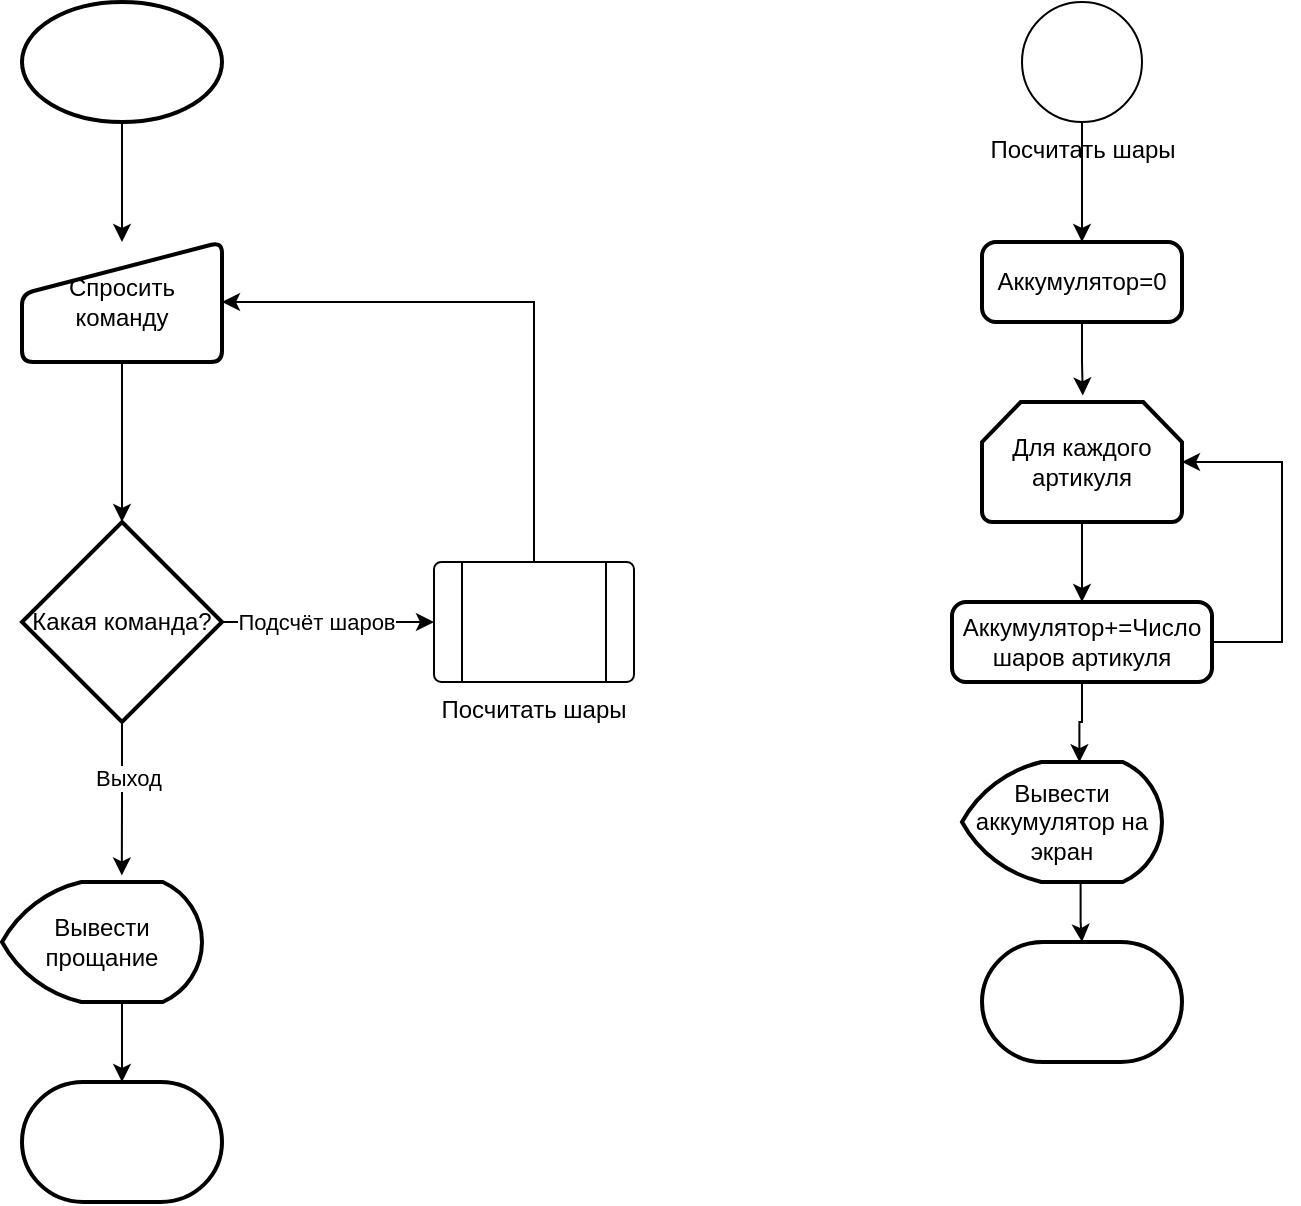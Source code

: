<mxfile version="21.6.8" type="device">
  <diagram name="Страница — 1" id="tq1C4plWnnu6qHbqkUA_">
    <mxGraphModel dx="1185" dy="653" grid="1" gridSize="10" guides="1" tooltips="1" connect="1" arrows="1" fold="1" page="1" pageScale="1" pageWidth="827" pageHeight="1169" math="0" shadow="0">
      <root>
        <mxCell id="0" />
        <mxCell id="1" parent="0" />
        <mxCell id="3SMc4AgPR56gFBLYlF9--4" style="edgeStyle=orthogonalEdgeStyle;rounded=0;orthogonalLoop=1;jettySize=auto;html=1;" edge="1" parent="1" source="3SMc4AgPR56gFBLYlF9--2" target="3SMc4AgPR56gFBLYlF9--3">
          <mxGeometry relative="1" as="geometry" />
        </mxCell>
        <mxCell id="3SMc4AgPR56gFBLYlF9--2" value="" style="strokeWidth=2;html=1;shape=mxgraph.flowchart.start_1;whiteSpace=wrap;" vertex="1" parent="1">
          <mxGeometry x="60" y="40" width="100" height="60" as="geometry" />
        </mxCell>
        <mxCell id="3SMc4AgPR56gFBLYlF9--14" style="edgeStyle=orthogonalEdgeStyle;rounded=0;orthogonalLoop=1;jettySize=auto;html=1;" edge="1" parent="1" source="3SMc4AgPR56gFBLYlF9--3" target="3SMc4AgPR56gFBLYlF9--5">
          <mxGeometry relative="1" as="geometry" />
        </mxCell>
        <mxCell id="3SMc4AgPR56gFBLYlF9--3" value="Спросить команду" style="html=1;strokeWidth=2;shape=manualInput;whiteSpace=wrap;rounded=1;size=26;arcSize=11;" vertex="1" parent="1">
          <mxGeometry x="60" y="160" width="100" height="60" as="geometry" />
        </mxCell>
        <mxCell id="3SMc4AgPR56gFBLYlF9--18" style="edgeStyle=orthogonalEdgeStyle;rounded=0;orthogonalLoop=1;jettySize=auto;html=1;entryX=0.599;entryY=-0.055;entryDx=0;entryDy=0;entryPerimeter=0;" edge="1" parent="1" source="3SMc4AgPR56gFBLYlF9--5" target="3SMc4AgPR56gFBLYlF9--41">
          <mxGeometry relative="1" as="geometry">
            <mxPoint x="110" y="480" as="targetPoint" />
          </mxGeometry>
        </mxCell>
        <mxCell id="3SMc4AgPR56gFBLYlF9--20" value="Выход" style="edgeLabel;html=1;align=center;verticalAlign=middle;resizable=0;points=[];" vertex="1" connectable="0" parent="3SMc4AgPR56gFBLYlF9--18">
          <mxGeometry x="-0.282" y="3" relative="1" as="geometry">
            <mxPoint as="offset" />
          </mxGeometry>
        </mxCell>
        <mxCell id="3SMc4AgPR56gFBLYlF9--23" style="edgeStyle=orthogonalEdgeStyle;rounded=0;orthogonalLoop=1;jettySize=auto;html=1;entryX=0;entryY=0.5;entryDx=0;entryDy=0;" edge="1" parent="1" source="3SMc4AgPR56gFBLYlF9--5" target="3SMc4AgPR56gFBLYlF9--21">
          <mxGeometry relative="1" as="geometry" />
        </mxCell>
        <mxCell id="3SMc4AgPR56gFBLYlF9--26" value="Подсчёт шаров" style="edgeLabel;html=1;align=center;verticalAlign=middle;resizable=0;points=[];" vertex="1" connectable="0" parent="3SMc4AgPR56gFBLYlF9--23">
          <mxGeometry x="-0.372" y="-1" relative="1" as="geometry">
            <mxPoint x="13" y="-1" as="offset" />
          </mxGeometry>
        </mxCell>
        <mxCell id="3SMc4AgPR56gFBLYlF9--5" value="Какая команда?" style="strokeWidth=2;html=1;shape=mxgraph.flowchart.decision;whiteSpace=wrap;" vertex="1" parent="1">
          <mxGeometry x="60" y="300" width="100" height="100" as="geometry" />
        </mxCell>
        <mxCell id="3SMc4AgPR56gFBLYlF9--10" value="" style="strokeWidth=2;html=1;shape=mxgraph.flowchart.terminator;whiteSpace=wrap;" vertex="1" parent="1">
          <mxGeometry x="60" y="580" width="100" height="60" as="geometry" />
        </mxCell>
        <mxCell id="3SMc4AgPR56gFBLYlF9--19" style="edgeStyle=orthogonalEdgeStyle;rounded=0;orthogonalLoop=1;jettySize=auto;html=1;entryX=0.5;entryY=0;entryDx=0;entryDy=0;entryPerimeter=0;exitX=0.61;exitY=1.002;exitDx=0;exitDy=0;exitPerimeter=0;" edge="1" parent="1" source="3SMc4AgPR56gFBLYlF9--41" target="3SMc4AgPR56gFBLYlF9--10">
          <mxGeometry relative="1" as="geometry">
            <mxPoint x="110" y="535" as="sourcePoint" />
          </mxGeometry>
        </mxCell>
        <mxCell id="3SMc4AgPR56gFBLYlF9--27" style="edgeStyle=orthogonalEdgeStyle;rounded=0;orthogonalLoop=1;jettySize=auto;html=1;entryX=1;entryY=0.5;entryDx=0;entryDy=0;" edge="1" parent="1" source="3SMc4AgPR56gFBLYlF9--21" target="3SMc4AgPR56gFBLYlF9--3">
          <mxGeometry relative="1" as="geometry">
            <Array as="points">
              <mxPoint x="316" y="190" />
            </Array>
          </mxGeometry>
        </mxCell>
        <mxCell id="3SMc4AgPR56gFBLYlF9--21" value="Посчитать шары" style="verticalLabelPosition=bottom;verticalAlign=top;html=1;shape=process;whiteSpace=wrap;rounded=1;size=0.14;arcSize=6;" vertex="1" parent="1">
          <mxGeometry x="266" y="320" width="100" height="60" as="geometry" />
        </mxCell>
        <mxCell id="3SMc4AgPR56gFBLYlF9--30" style="edgeStyle=orthogonalEdgeStyle;rounded=0;orthogonalLoop=1;jettySize=auto;html=1;" edge="1" parent="1" source="3SMc4AgPR56gFBLYlF9--28" target="3SMc4AgPR56gFBLYlF9--29">
          <mxGeometry relative="1" as="geometry" />
        </mxCell>
        <mxCell id="3SMc4AgPR56gFBLYlF9--28" value="Посчитать шары" style="verticalLabelPosition=bottom;verticalAlign=top;html=1;shape=mxgraph.flowchart.on-page_reference;" vertex="1" parent="1">
          <mxGeometry x="560" y="40" width="60" height="60" as="geometry" />
        </mxCell>
        <mxCell id="3SMc4AgPR56gFBLYlF9--32" style="edgeStyle=orthogonalEdgeStyle;rounded=0;orthogonalLoop=1;jettySize=auto;html=1;entryX=0.504;entryY=-0.055;entryDx=0;entryDy=0;entryPerimeter=0;" edge="1" parent="1" source="3SMc4AgPR56gFBLYlF9--29" target="3SMc4AgPR56gFBLYlF9--31">
          <mxGeometry relative="1" as="geometry" />
        </mxCell>
        <mxCell id="3SMc4AgPR56gFBLYlF9--29" value="Аккумулятор=0" style="rounded=1;whiteSpace=wrap;html=1;absoluteArcSize=1;arcSize=14;strokeWidth=2;" vertex="1" parent="1">
          <mxGeometry x="540" y="160" width="100" height="40" as="geometry" />
        </mxCell>
        <mxCell id="3SMc4AgPR56gFBLYlF9--34" style="edgeStyle=orthogonalEdgeStyle;rounded=0;orthogonalLoop=1;jettySize=auto;html=1;entryX=0.5;entryY=0;entryDx=0;entryDy=0;" edge="1" parent="1" source="3SMc4AgPR56gFBLYlF9--31" target="3SMc4AgPR56gFBLYlF9--33">
          <mxGeometry relative="1" as="geometry" />
        </mxCell>
        <mxCell id="3SMc4AgPR56gFBLYlF9--31" value="Для каждого артикуля" style="strokeWidth=2;html=1;shape=mxgraph.flowchart.loop_limit;whiteSpace=wrap;" vertex="1" parent="1">
          <mxGeometry x="540" y="240" width="100" height="60" as="geometry" />
        </mxCell>
        <mxCell id="3SMc4AgPR56gFBLYlF9--36" style="edgeStyle=orthogonalEdgeStyle;rounded=0;orthogonalLoop=1;jettySize=auto;html=1;entryX=1;entryY=0.5;entryDx=0;entryDy=0;entryPerimeter=0;" edge="1" parent="1" source="3SMc4AgPR56gFBLYlF9--33" target="3SMc4AgPR56gFBLYlF9--31">
          <mxGeometry relative="1" as="geometry">
            <Array as="points">
              <mxPoint x="690" y="360" />
              <mxPoint x="690" y="270" />
            </Array>
          </mxGeometry>
        </mxCell>
        <mxCell id="3SMc4AgPR56gFBLYlF9--38" style="edgeStyle=orthogonalEdgeStyle;rounded=0;orthogonalLoop=1;jettySize=auto;html=1;entryX=0.587;entryY=0.002;entryDx=0;entryDy=0;entryPerimeter=0;" edge="1" parent="1" source="3SMc4AgPR56gFBLYlF9--33" target="3SMc4AgPR56gFBLYlF9--42">
          <mxGeometry relative="1" as="geometry">
            <mxPoint x="590" y="420" as="targetPoint" />
          </mxGeometry>
        </mxCell>
        <mxCell id="3SMc4AgPR56gFBLYlF9--33" value="Аккумулятор+=Число шаров артикуля" style="rounded=1;whiteSpace=wrap;html=1;absoluteArcSize=1;arcSize=14;strokeWidth=2;" vertex="1" parent="1">
          <mxGeometry x="525" y="340" width="130" height="40" as="geometry" />
        </mxCell>
        <mxCell id="3SMc4AgPR56gFBLYlF9--40" style="edgeStyle=orthogonalEdgeStyle;rounded=0;orthogonalLoop=1;jettySize=auto;html=1;exitX=0.593;exitY=1.012;exitDx=0;exitDy=0;exitPerimeter=0;" edge="1" parent="1" source="3SMc4AgPR56gFBLYlF9--42" target="3SMc4AgPR56gFBLYlF9--39">
          <mxGeometry relative="1" as="geometry">
            <mxPoint x="590" y="470" as="sourcePoint" />
          </mxGeometry>
        </mxCell>
        <mxCell id="3SMc4AgPR56gFBLYlF9--39" value="" style="strokeWidth=2;html=1;shape=mxgraph.flowchart.terminator;whiteSpace=wrap;" vertex="1" parent="1">
          <mxGeometry x="540" y="510" width="100" height="60" as="geometry" />
        </mxCell>
        <mxCell id="3SMc4AgPR56gFBLYlF9--41" value="Вывести прощание" style="strokeWidth=2;html=1;shape=mxgraph.flowchart.display;whiteSpace=wrap;" vertex="1" parent="1">
          <mxGeometry x="50" y="480" width="100" height="60" as="geometry" />
        </mxCell>
        <mxCell id="3SMc4AgPR56gFBLYlF9--42" value="Вывести аккумулятор на экран" style="strokeWidth=2;html=1;shape=mxgraph.flowchart.display;whiteSpace=wrap;" vertex="1" parent="1">
          <mxGeometry x="530" y="420" width="100" height="60" as="geometry" />
        </mxCell>
      </root>
    </mxGraphModel>
  </diagram>
</mxfile>
